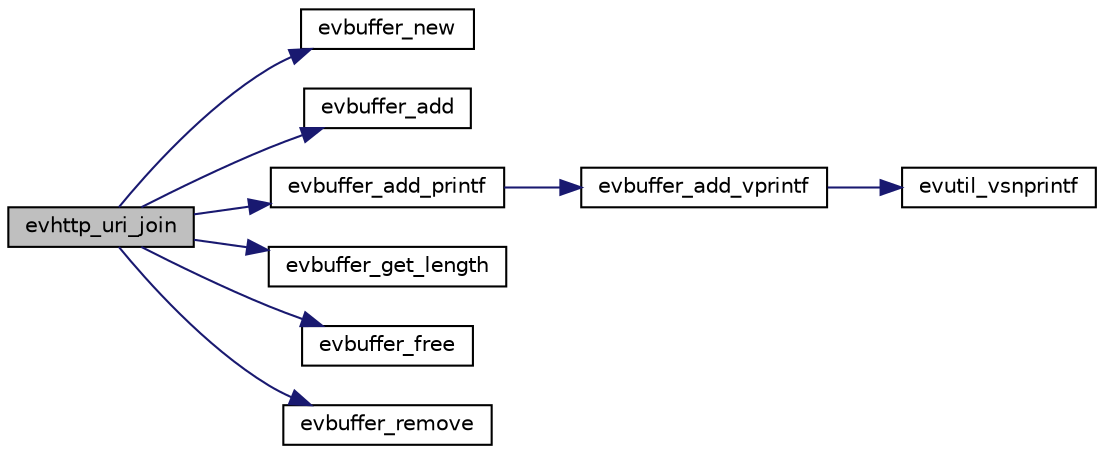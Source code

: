 digraph "evhttp_uri_join"
{
 // LATEX_PDF_SIZE
  edge [fontname="Helvetica",fontsize="10",labelfontname="Helvetica",labelfontsize="10"];
  node [fontname="Helvetica",fontsize="10",shape=record];
  rankdir="LR";
  Node167 [label="evhttp_uri_join",height=0.2,width=0.4,color="black", fillcolor="grey75", style="filled", fontcolor="black",tooltip=" "];
  Node167 -> Node168 [color="midnightblue",fontsize="10",style="solid",fontname="Helvetica"];
  Node168 [label="evbuffer_new",height=0.2,width=0.4,color="black", fillcolor="white", style="filled",URL="$buffer_8h.html#a7a853e8ebc063d32cd11f1554c77615d",tooltip=" "];
  Node167 -> Node169 [color="midnightblue",fontsize="10",style="solid",fontname="Helvetica"];
  Node169 [label="evbuffer_add",height=0.2,width=0.4,color="black", fillcolor="white", style="filled",URL="$buffer_8h.html#a8abedc30187fe00d86b7b1cc4d3ce643",tooltip=" "];
  Node167 -> Node170 [color="midnightblue",fontsize="10",style="solid",fontname="Helvetica"];
  Node170 [label="evbuffer_add_printf",height=0.2,width=0.4,color="black", fillcolor="white", style="filled",URL="$buffer_8h.html#abd34b7bd9e698e15f868bf05fa6abc59",tooltip=" "];
  Node170 -> Node171 [color="midnightblue",fontsize="10",style="solid",fontname="Helvetica"];
  Node171 [label="evbuffer_add_vprintf",height=0.2,width=0.4,color="black", fillcolor="white", style="filled",URL="$buffer_8h.html#abb5d7931c7be6b2bde597cbb9b6dc72d",tooltip=" "];
  Node171 -> Node172 [color="midnightblue",fontsize="10",style="solid",fontname="Helvetica"];
  Node172 [label="evutil_vsnprintf",height=0.2,width=0.4,color="black", fillcolor="white", style="filled",URL="$util_8h.html#a30bbdc509d150e5dfac1f74dd4e4c212",tooltip=" "];
  Node167 -> Node173 [color="midnightblue",fontsize="10",style="solid",fontname="Helvetica"];
  Node173 [label="evbuffer_get_length",height=0.2,width=0.4,color="black", fillcolor="white", style="filled",URL="$buffer_8h.html#a808db707e84e20229b2aafdcaba6c708",tooltip=" "];
  Node167 -> Node174 [color="midnightblue",fontsize="10",style="solid",fontname="Helvetica"];
  Node174 [label="evbuffer_free",height=0.2,width=0.4,color="black", fillcolor="white", style="filled",URL="$buffer_8h.html#ab255015b91f7b43ba09d8f9da54ed865",tooltip=" "];
  Node167 -> Node175 [color="midnightblue",fontsize="10",style="solid",fontname="Helvetica"];
  Node175 [label="evbuffer_remove",height=0.2,width=0.4,color="black", fillcolor="white", style="filled",URL="$buffer_8h.html#aa53da314581de5e13bb0d92aa05e2301",tooltip=" "];
}
